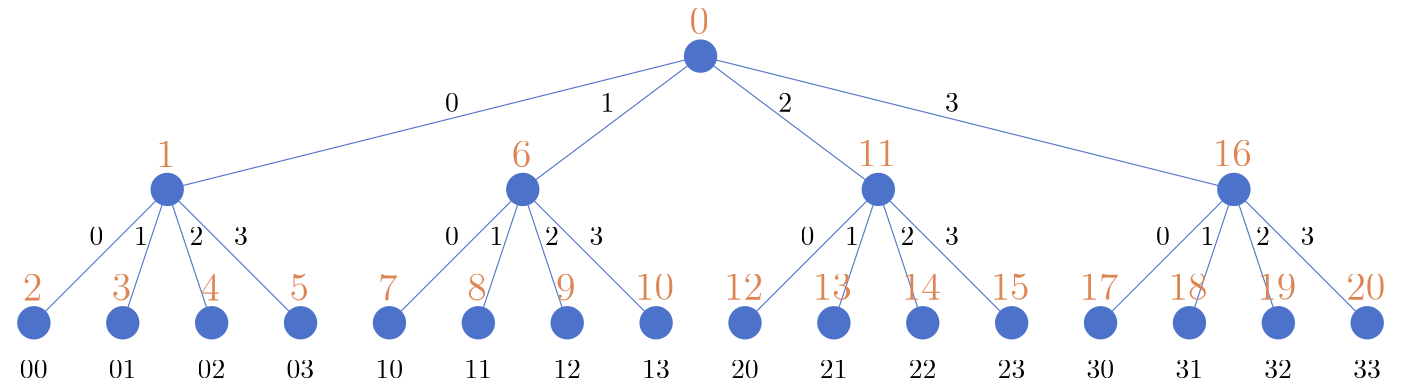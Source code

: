 <?xml version="1.0"?>
<!DOCTYPE ipe SYSTEM "ipe.dtd">
<ipe version="70218" creator="Ipe 7.2.24">
<info created="D:20210722135413" modified="D:20230901153125"/>
<ipestyle name="basic">
<symbol name="arrow/arc(spx)">
<path stroke="sym-stroke" fill="sym-stroke" pen="sym-pen">
0 0 m
-1 0.333 l
-1 -0.333 l
h
</path>
</symbol>
<symbol name="arrow/farc(spx)">
<path stroke="sym-stroke" fill="white" pen="sym-pen">
0 0 m
-1 0.333 l
-1 -0.333 l
h
</path>
</symbol>
<symbol name="arrow/ptarc(spx)">
<path stroke="sym-stroke" fill="sym-stroke" pen="sym-pen">
0 0 m
-1 0.333 l
-0.8 0 l
-1 -0.333 l
h
</path>
</symbol>
<symbol name="arrow/fptarc(spx)">
<path stroke="sym-stroke" fill="white" pen="sym-pen">
0 0 m
-1 0.333 l
-0.8 0 l
-1 -0.333 l
h
</path>
</symbol>
<symbol name="mark/circle(sx)" transformations="translations">
<path fill="sym-stroke">
0.6 0 0 0.6 0 0 e
0.4 0 0 0.4 0 0 e
</path>
</symbol>
<symbol name="mark/disk(sx)" transformations="translations">
<path fill="sym-stroke">
0.6 0 0 0.6 0 0 e
</path>
</symbol>
<symbol name="mark/fdisk(sfx)" transformations="translations">
<group>
<path fill="sym-fill">
0.5 0 0 0.5 0 0 e
</path>
<path fill="sym-stroke" fillrule="eofill">
0.6 0 0 0.6 0 0 e
0.4 0 0 0.4 0 0 e
</path>
</group>
</symbol>
<symbol name="mark/box(sx)" transformations="translations">
<path fill="sym-stroke" fillrule="eofill">
-0.6 -0.6 m
0.6 -0.6 l
0.6 0.6 l
-0.6 0.6 l
h
-0.4 -0.4 m
0.4 -0.4 l
0.4 0.4 l
-0.4 0.4 l
h
</path>
</symbol>
<symbol name="mark/square(sx)" transformations="translations">
<path fill="sym-stroke">
-0.6 -0.6 m
0.6 -0.6 l
0.6 0.6 l
-0.6 0.6 l
h
</path>
</symbol>
<symbol name="mark/fsquare(sfx)" transformations="translations">
<group>
<path fill="sym-fill">
-0.5 -0.5 m
0.5 -0.5 l
0.5 0.5 l
-0.5 0.5 l
h
</path>
<path fill="sym-stroke" fillrule="eofill">
-0.6 -0.6 m
0.6 -0.6 l
0.6 0.6 l
-0.6 0.6 l
h
-0.4 -0.4 m
0.4 -0.4 l
0.4 0.4 l
-0.4 0.4 l
h
</path>
</group>
</symbol>
<symbol name="mark/cross(sx)" transformations="translations">
<group>
<path fill="sym-stroke">
-0.43 -0.57 m
0.57 0.43 l
0.43 0.57 l
-0.57 -0.43 l
h
</path>
<path fill="sym-stroke">
-0.43 0.57 m
0.57 -0.43 l
0.43 -0.57 l
-0.57 0.43 l
h
</path>
</group>
</symbol>
<symbol name="arrow/fnormal(spx)">
<path stroke="sym-stroke" fill="white" pen="sym-pen">
0 0 m
-1 0.333 l
-1 -0.333 l
h
</path>
</symbol>
<symbol name="arrow/pointed(spx)">
<path stroke="sym-stroke" fill="sym-stroke" pen="sym-pen">
0 0 m
-1 0.333 l
-0.8 0 l
-1 -0.333 l
h
</path>
</symbol>
<symbol name="arrow/fpointed(spx)">
<path stroke="sym-stroke" fill="white" pen="sym-pen">
0 0 m
-1 0.333 l
-0.8 0 l
-1 -0.333 l
h
</path>
</symbol>
<symbol name="arrow/linear(spx)">
<path stroke="sym-stroke" pen="sym-pen">
-1 0.333 m
0 0 l
-1 -0.333 l
</path>
</symbol>
<symbol name="arrow/fdouble(spx)">
<path stroke="sym-stroke" fill="white" pen="sym-pen">
0 0 m
-1 0.333 l
-1 -0.333 l
h
-1 0 m
-2 0.333 l
-2 -0.333 l
h
</path>
</symbol>
<symbol name="arrow/double(spx)">
<path stroke="sym-stroke" fill="sym-stroke" pen="sym-pen">
0 0 m
-1 0.333 l
-1 -0.333 l
h
-1 0 m
-2 0.333 l
-2 -0.333 l
h
</path>
</symbol>
<anglesize name="22.5 deg" value="22.5"/>
<anglesize name="30 deg" value="30"/>
<anglesize name="45 deg" value="45"/>
<anglesize name="60 deg" value="60"/>
<anglesize name="90 deg" value="90"/>
<arrowsize name="large" value="10"/>
<arrowsize name="small" value="5"/>
<arrowsize name="tiny" value="3"/>
<color name="blue" value="0 0 1"/>
<color name="brown" value="0.647 0.165 0.165"/>
<color name="darkblue" value="0 0 0.545"/>
<color name="darkcyan" value="0 0.545 0.545"/>
<color name="darkgray" value="0.663"/>
<color name="darkgreen" value="0 0.392 0"/>
<color name="darkmagenta" value="0.545 0 0.545"/>
<color name="darkorange" value="1 0.549 0"/>
<color name="darkred" value="0.545 0 0"/>
<color name="gold" value="1 0.843 0"/>
<color name="gray" value="0.745"/>
<color name="green" value="0 1 0"/>
<color name="lightblue" value="0.678 0.847 0.902"/>
<color name="lightcyan" value="0.878 1 1"/>
<color name="lightgray" value="0.827"/>
<color name="lightgreen" value="0.565 0.933 0.565"/>
<color name="lightyellow" value="1 1 0.878"/>
<color name="navy" value="0 0 0.502"/>
<color name="orange" value="1 0.647 0"/>
<color name="pink" value="1 0.753 0.796"/>
<color name="purple" value="0.627 0.125 0.941"/>
<color name="red" value="1 0 0"/>
<color name="sbblue" value="0.298 0.447 0.79"/>
<color name="sbgreen" value="0.333 0.658 0.407"/>
<color name="sborange" value="0.866 0.517 0.321"/>
<color name="sbpurple" value="0.505 0.447 0.698"/>
<color name="sbred" value="0.768 0.305 0.321"/>
<color name="seagreen" value="0.18 0.545 0.341"/>
<color name="turquoise" value="0.251 0.878 0.816"/>
<color name="verydarkgray" value="0.4"/>
<color name="violet" value="0.933 0.51 0.933"/>
<color name="yellow" value="1 1 0"/>
<dashstyle name="dash dot dotted" value="[4 2 1 2 1 2] 0"/>
<dashstyle name="dash dotted" value="[4 2 1 2] 0"/>
<dashstyle name="dashed" value="[4] 0"/>
<dashstyle name="dotted" value="[1 3] 0"/>
<gridsize name="10 pts (~3.5 mm)" value="10"/>
<gridsize name="14 pts (~5 mm)" value="14"/>
<gridsize name="16 pts (~6 mm)" value="16"/>
<gridsize name="20 pts (~7 mm)" value="20"/>
<gridsize name="28 pts (~10 mm)" value="28"/>
<gridsize name="32 pts (~12 mm)" value="32"/>
<gridsize name="4 pts" value="4"/>
<gridsize name="56 pts (~20 mm)" value="56"/>
<gridsize name="8 pts (~3 mm)" value="8"/>
<opacity name="10%" value="0.1"/>
<opacity name="30%" value="0.3"/>
<opacity name="50%" value="0.5"/>
<opacity name="75%" value="0.75"/>
<pen name="fat" value="1.2"/>
<pen name="heavier" value="0.8"/>
<pen name="ultrafat" value="2"/>
<symbolsize name="large" value="5"/>
<symbolsize name="small" value="2"/>
<symbolsize name="tiny" value="1.1"/>
<textsize name="Huge" value="\Huge"/>
<textsize name="LARGE" value="\LARGE"/>
<textsize name="Large" value="\Large"/>
<textsize name="footnote" value="\footnotesize"/>
<textsize name="huge" value="\huge"/>
<textsize name="large" value="\large"/>
<textsize name="small" value="\small"/>
<textsize name="tiny" value="\tiny"/>
<textstyle name="center" begin="\begin{center}" end="\end{center}"/>
<textstyle name="item" begin="\begin{itemize}\item{}" end="\end{itemize}"/>
<textstyle name="itemize" begin="\begin{itemize}" end="\end{itemize}"/>
<tiling name="falling" angle="-60" step="4" width="1"/>
<tiling name="rising" angle="30" step="4" width="1"/>
</ipestyle>
<page>
<layer name="alpha"/>
<view layers="alpha" active="alpha"/>
<path layer="alpha" fill="white">
544 664 m
544 804 l
36 804 l
36 664 l
h
</path>
<use matrix="1 0 0 1 48 0" name="mark/disk(sx)" pos="240 784" size="10" stroke="sbblue"/>
<use matrix="1 0 0 1 -16 -48" name="mark/disk(sx)" pos="240 784" size="10" stroke="sbblue"/>
<use matrix="1 0 0 1 112 -48" name="mark/disk(sx)" pos="240 784" size="10" stroke="sbblue"/>
<use matrix="1 0 0 1 240 -48" name="mark/disk(sx)" pos="240 784" size="10" stroke="sbblue"/>
<use matrix="1 0 0 1 -144 -48" name="mark/disk(sx)" pos="240 784" size="10" stroke="sbblue"/>
<text matrix="1 0 0 1 -8 -8" transformations="translations" pos="204 772" stroke="black" type="label" width="4.981" height="6.42" depth="0" valign="baseline">0</text>
<text matrix="1 0 0 1 48 -8" transformations="translations" pos="204 772" stroke="black" type="label" width="4.981" height="6.42" depth="0" valign="baseline">1</text>
<text matrix="1 0 0 1 112 -8" transformations="translations" pos="204 772" stroke="black" type="label" width="4.981" height="6.42" depth="0" valign="baseline">2</text>
<text matrix="1 0 0 1 172 -8" transformations="translations" pos="204 772" stroke="black" type="label" width="4.981" height="6.42" depth="0" valign="baseline">3</text>
<use matrix="1 0 0 1 -32 -96" name="mark/disk(sx)" pos="240 784" size="10" stroke="sbblue"/>
<use matrix="1 0 0 1 0 -96" name="mark/disk(sx)" pos="240 784" size="10" stroke="sbblue"/>
<use matrix="1 0 0 1 32 -96" name="mark/disk(sx)" pos="240 784" size="10" stroke="sbblue"/>
<use matrix="1 0 0 1 -64 -96" name="mark/disk(sx)" pos="240 784" size="10" stroke="sbblue"/>
<use matrix="1 0 0 1 96 -96" name="mark/disk(sx)" pos="240 784" size="10" stroke="sbblue"/>
<use matrix="1 0 0 1 128 -96" name="mark/disk(sx)" pos="240 784" size="10" stroke="sbblue"/>
<use matrix="1 0 0 1 160 -96" name="mark/disk(sx)" pos="240 784" size="10" stroke="sbblue"/>
<use matrix="1 0 0 1 64 -96" name="mark/disk(sx)" pos="240 784" size="10" stroke="sbblue"/>
<use matrix="1 0 0 1 224 -96" name="mark/disk(sx)" pos="240 784" size="10" stroke="sbblue"/>
<use matrix="1 0 0 1 256 -96" name="mark/disk(sx)" pos="240 784" size="10" stroke="sbblue"/>
<use matrix="1 0 0 1 288 -96" name="mark/disk(sx)" pos="240 784" size="10" stroke="sbblue"/>
<use matrix="1 0 0 1 192 -96" name="mark/disk(sx)" pos="240 784" size="10" stroke="sbblue"/>
<use matrix="1 0 0 1 -160 -96" name="mark/disk(sx)" pos="240 784" size="10" stroke="sbblue"/>
<use matrix="1 0 0 1 -128 -96" name="mark/disk(sx)" pos="240 784" size="10" stroke="sbblue"/>
<use matrix="1 0 0 1 -96 -96" name="mark/disk(sx)" pos="240 784" size="10" stroke="sbblue"/>
<use matrix="1 0 0 1 -192 -96" name="mark/disk(sx)" pos="240 784" size="10" stroke="sbblue"/>
<path stroke="sbblue">
96 736 m
48 688 l
</path>
<path stroke="sbblue">
96 736 m
80 688 l
</path>
<path stroke="sbblue">
96 736 m
112 688 l
</path>
<path stroke="sbblue">
96 736 m
144 688 l
</path>
<path stroke="sbblue">
224 736 m
176 688 l
</path>
<path stroke="sbblue">
224 736 m
208 688 l
</path>
<path stroke="sbblue">
224 736 m
240 688 l
</path>
<path stroke="sbblue">
224 736 m
272 688 l
</path>
<path stroke="sbblue">
480 736 m
496 688 l
</path>
<path stroke="sbblue">
480 736 m
464 688 l
</path>
<path stroke="sbblue">
480 736 m
432 688 l
</path>
<path stroke="sbblue">
480 736 m
528 688 l
</path>
<path stroke="sbblue">
352 736 m
304 688 l
</path>
<path stroke="sbblue">
352 736 m
336 688 l
</path>
<path stroke="sbblue">
352 736 m
368 688 l
</path>
<path stroke="sbblue">
352 736 m
400 688 l
</path>
<path stroke="sbblue">
288 784 m
224 736 l
</path>
<path stroke="sbblue">
288 784 m
352 736 l
</path>
<path stroke="sbblue">
288 784 m
96 736 l
</path>
<path stroke="sbblue">
288 784 m
480 736 l
</path>
<text matrix="1 0 0 1 -136 -56" transformations="translations" pos="204 772" stroke="black" type="label" width="4.981" height="6.42" depth="0" valign="baseline">0</text>
<text matrix="1 0 0 1 -8 -56" transformations="translations" pos="204 772" stroke="black" type="label" width="4.981" height="6.42" depth="0" valign="baseline">0</text>
<text matrix="1 0 0 1 120 -56" transformations="translations" pos="204 772" stroke="black" type="label" width="4.981" height="6.42" depth="0" valign="baseline">0</text>
<text matrix="1 0 0 1 248 -56" transformations="translations" pos="204 772" stroke="black" type="label" width="4.981" height="6.42" depth="0" valign="baseline">0</text>
<text matrix="1 0 0 1 -120 -56" transformations="translations" pos="204 772" stroke="black" type="label" width="4.981" height="6.42" depth="0" valign="baseline">1</text>
<text matrix="1 0 0 1 8 -56" transformations="translations" pos="204 772" stroke="black" type="label" width="4.981" height="6.42" depth="0" valign="baseline">1</text>
<text matrix="1 0 0 1 136 -56" transformations="translations" pos="204 772" stroke="black" type="label" width="4.981" height="6.42" depth="0" valign="baseline">1</text>
<text matrix="1 0 0 1 264 -56" transformations="translations" pos="204 772" stroke="black" type="label" width="4.981" height="6.42" depth="0" valign="baseline">1</text>
<text matrix="1 0 0 1 156 -56" transformations="translations" pos="204 772" stroke="black" type="label" width="4.981" height="6.42" depth="0" valign="baseline">2</text>
<text matrix="1 0 0 1 284 -56" transformations="translations" pos="204 772" stroke="black" type="label" width="4.981" height="6.42" depth="0" valign="baseline">2</text>
<text matrix="1 0 0 1 28 -56" transformations="translations" pos="204 772" stroke="black" type="label" width="4.981" height="6.42" depth="0" valign="baseline">2</text>
<text matrix="1 0 0 1 -100 -56" transformations="translations" pos="204 772" stroke="black" type="label" width="4.981" height="6.42" depth="0" valign="baseline">2</text>
<text matrix="1 0 0 1 -84 -56" transformations="translations" pos="204 772" stroke="black" type="label" width="4.981" height="6.42" depth="0" valign="baseline">3</text>
<text matrix="1 0 0 1 44 -56" transformations="translations" pos="204 772" stroke="black" type="label" width="4.981" height="6.42" depth="0" valign="baseline">3</text>
<text matrix="1 0 0 1 172 -56" transformations="translations" pos="204 772" stroke="black" type="label" width="4.981" height="6.42" depth="0" valign="baseline">3</text>
<text matrix="1 0 0 1 300 -56" transformations="translations" pos="204 772" stroke="black" type="label" width="4.981" height="6.42" depth="0" valign="baseline">3</text>
<text matrix="1 0 0 1 2.93551 0" transformations="translations" pos="40 668" stroke="black" type="label" width="9.963" height="6.42" depth="0" valign="baseline">00</text>
<text matrix="1 0 0 1 34.9355 0" transformations="translations" pos="40 668" stroke="black" type="label" width="9.963" height="6.42" depth="0" valign="baseline">01</text>
<text matrix="1 0 0 1 66.9355 0" transformations="translations" pos="40 668" stroke="black" type="label" width="9.963" height="6.42" depth="0" valign="baseline">02</text>
<text matrix="1 0 0 1 98.9355 0" transformations="translations" pos="40 668" stroke="black" type="label" width="9.963" height="6.42" depth="0" valign="baseline">03</text>
<text matrix="1 0 0 1 130.936 0" transformations="translations" pos="40 668" stroke="black" type="label" width="9.963" height="6.42" depth="0" valign="baseline">10</text>
<text matrix="1 0 0 1 162.935 0" transformations="translations" pos="40 668" stroke="black" type="label" width="9.963" height="6.42" depth="0" valign="baseline">11</text>
<text matrix="1 0 0 1 194.935 0" transformations="translations" pos="40 668" stroke="black" type="label" width="9.963" height="6.42" depth="0" valign="baseline">12</text>
<text matrix="1 0 0 1 226.935 0" transformations="translations" pos="40 668" stroke="black" type="label" width="9.963" height="6.42" depth="0" valign="baseline">13</text>
<text matrix="1 0 0 1 258.936 0" transformations="translations" pos="40 668" stroke="black" type="label" width="9.963" height="6.42" depth="0" valign="baseline">20</text>
<text matrix="1 0 0 1 290.935 0" transformations="translations" pos="40 668" stroke="black" type="label" width="9.963" height="6.42" depth="0" valign="baseline">21</text>
<text matrix="1 0 0 1 322.935 0" transformations="translations" pos="40 668" stroke="black" type="label" width="9.963" height="6.42" depth="0" valign="baseline">22</text>
<text matrix="1 0 0 1 354.935 0" transformations="translations" pos="40 668" stroke="black" type="label" width="9.963" height="6.42" depth="0" valign="baseline">23</text>
<text matrix="1 0 0 1 386.936 0" transformations="translations" pos="40 668" stroke="black" type="label" width="9.963" height="6.42" depth="0" valign="baseline">30</text>
<text matrix="1 0 0 1 418.935 0" transformations="translations" pos="40 668" stroke="black" type="label" width="9.963" height="6.42" depth="0" valign="baseline">31</text>
<text matrix="1 0 0 1 450.935 0" transformations="translations" pos="40 668" stroke="black" type="label" width="9.963" height="6.42" depth="0" valign="baseline">32</text>
<text matrix="1 0 0 1 482.935 0" transformations="translations" pos="40 668" stroke="black" type="label" width="9.963" height="6.42" depth="0" valign="baseline">33</text>
<text matrix="1 0 0 1 4 -8" transformations="translations" pos="88 752" stroke="sborange" type="label" width="7.024" height="9.245" depth="0" valign="baseline" size="15">1</text>
<text matrix="1 0 0 1 -44 -56" transformations="translations" pos="88 752" stroke="sborange" type="label" width="7.024" height="9.245" depth="0" valign="baseline" size="15">2</text>
<text matrix="1 0 0 1 -12 -56" transformations="translations" pos="88 752" stroke="sborange" type="label" width="7.024" height="9.245" depth="0" valign="baseline" size="15">3</text>
<text matrix="1 0 0 1 20 -56" transformations="translations" pos="88 752" stroke="sborange" type="label" width="7.024" height="9.245" depth="0" valign="baseline" size="15">4</text>
<text matrix="1 0 0 1 52 -56" transformations="translations" pos="88 752" stroke="sborange" type="label" width="7.024" height="9.245" depth="0" valign="baseline" size="15">5</text>
<text matrix="1 0 0 1 84 -56" transformations="translations" pos="88 752" stroke="sborange" type="label" width="7.024" height="9.245" depth="0" valign="baseline" size="15">7</text>
<text matrix="1 0 0 1 132 -8" transformations="translations" pos="88 752" stroke="sborange" type="label" width="7.024" height="9.245" depth="0" valign="baseline" size="15">6</text>
<text matrix="1 0 0 1 196 40" transformations="translations" pos="88 752" stroke="sborange" type="label" width="7.024" height="9.245" depth="0" valign="baseline" size="15">0</text>
<text matrix="1 0 0 1 116 -56" transformations="translations" pos="88 752" stroke="sborange" type="label" width="7.024" height="9.245" depth="0" valign="baseline" size="15">8</text>
<text matrix="1 0 0 1 148 -56" transformations="translations" pos="88 752" stroke="sborange" type="label" width="7.024" height="9.245" depth="0" valign="baseline" size="15">9</text>
<text matrix="1 0 0 1 176.429 -55.7024" transformations="translations" pos="88 752" stroke="sborange" type="label" width="14.047" height="9.245" depth="0" valign="baseline" size="15">10</text>
<text matrix="1 0 0 1 208.429 -55.7024" transformations="translations" pos="88 752" stroke="sborange" type="label" width="14.047" height="9.245" depth="0" valign="baseline" size="15">12</text>
<text matrix="1 0 0 1 240.429 -55.7024" transformations="translations" pos="88 752" stroke="sborange" type="label" width="14.047" height="9.245" depth="0" valign="baseline" size="15">13</text>
<text matrix="1 0 0 1 272.429 -55.7024" transformations="translations" pos="88 752" stroke="sborange" type="label" width="14.047" height="9.245" depth="0" valign="baseline" size="15">14</text>
<text matrix="1 0 0 1 304.429 -55.7024" transformations="translations" pos="88 752" stroke="sborange" type="label" width="14.047" height="9.245" depth="0" valign="baseline" size="15">15</text>
<text matrix="1 0 0 1 256.429 -7.7024" transformations="translations" pos="88 752" stroke="sborange" type="label" width="14.047" height="9.245" depth="0" valign="baseline" size="15">11</text>
<text matrix="1 0 0 1 336.429 -55.7024" transformations="translations" pos="88 752" stroke="sborange" type="label" width="14.047" height="9.245" depth="0" valign="baseline" size="15">17</text>
<text matrix="1 0 0 1 368.429 -55.7024" transformations="translations" pos="88 752" stroke="sborange" type="label" width="14.047" height="9.245" depth="0" valign="baseline" size="15">18</text>
<text matrix="1 0 0 1 400.429 -55.7024" transformations="translations" pos="88 752" stroke="sborange" type="label" width="14.047" height="9.245" depth="0" valign="baseline" size="15">19</text>
<text matrix="1 0 0 1 432.429 -55.7024" transformations="translations" pos="88 752" stroke="sborange" type="label" width="14.047" height="9.245" depth="0" valign="baseline" size="15">20</text>
<text matrix="1 0 0 1 384.429 -7.7024" transformations="translations" pos="88 752" stroke="sborange" type="label" width="14.047" height="9.245" depth="0" valign="baseline" size="15">16</text>
</page>
</ipe>
